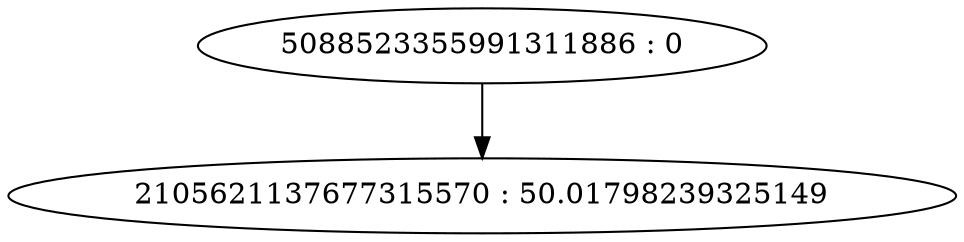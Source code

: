 digraph "plots/tree_29.dot" {
	0 [label="5088523355991311886 : 0"]
	1 [label="2105621137677315570 : 50.01798239325149"]
	0 -> 1
}
